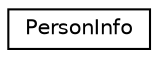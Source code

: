 digraph "Graphical Class Hierarchy"
{
 // LATEX_PDF_SIZE
  edge [fontname="Helvetica",fontsize="10",labelfontname="Helvetica",labelfontsize="10"];
  node [fontname="Helvetica",fontsize="10",shape=record];
  rankdir="LR";
  Node0 [label="PersonInfo",height=0.2,width=0.4,color="black", fillcolor="white", style="filled",URL="$class_person_info.html",tooltip=" "];
}
